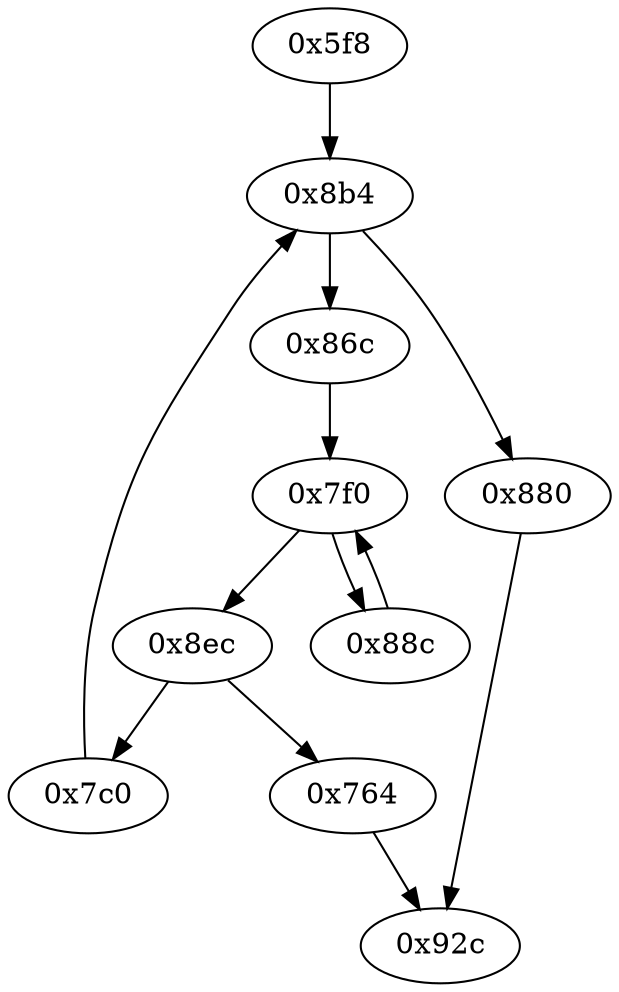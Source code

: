 strict digraph "" {
	graph ["edge"="{}",
		file="/Users/mark/Documents//论文//第二篇论文//2018-08-24交论文后的备份/2019/CFG/basic-algorithms/palindrome/1528_recovered.dot",
		"graph"="{u'file': u'/Users/mark/Documents//\u8bba\u6587//\u7b2c\u4e8c\u7bc7\u8bba\u6587//2018-08-24\u4ea4\u8bba\u6587\u540e\u7684\u5907\u4efd/\
2019/CFG/basic-algorithms/palindrome/1528_recovered.dot'}",
		"node"="{u'opcode': u''}"
	];
	"0x764"	 [opcode="[u'ldr', u'mov', u'bl', u'ldr', u'b']"];
	"0x92c"	 [opcode="[u'mov', u'sub', u'pop']"];
	"0x764" -> "0x92c";
	"0x86c"	 [opcode="[u'ldr', u'ldr', u'str', u'ldr', u'b']"];
	"0x7f0"	 [opcode="[u'str', u'str', u'ldr', u'ldr', u'ldr', u'cmp', u'mov', u'b']"];
	"0x86c" -> "0x7f0";
	"0x8ec"	 [opcode="[u'ldr', u'ldr', u'cmp', u'mov', u'mov', u'strb', u'ldr', u'b']"];
	"0x8ec" -> "0x764";
	"0x7c0"	 [opcode="[u'ldr', u'ldr', u'bl', u'ldr', u'b']"];
	"0x8ec" -> "0x7c0";
	"0x88c"	 [opcode="[u'ldr', u'ldr', u'smull', u'asr', u'add', u'add', u'sub', u'str', u'ldr', u'b']"];
	"0x88c" -> "0x7f0";
	"0x7f0" -> "0x8ec";
	"0x7f0" -> "0x88c";
	"0x8b4"	 [opcode="[u'ldr', u'b']"];
	"0x8b4" -> "0x86c";
	"0x880"	 [opcode="[u'mov', u'mov', u'b']"];
	"0x8b4" -> "0x880";
	"0x880" -> "0x92c";
	"0x5f8"	 [opcode="[u'push', u'add', u'sub', u'str', u'ldr', u'str', u'ldr', u'ldr', u'ldr', u'ldr', u'add', u'str', u'ldr', u'add', u'b']"];
	"0x5f8" -> "0x8b4";
	"0x7c0" -> "0x8b4";
}
